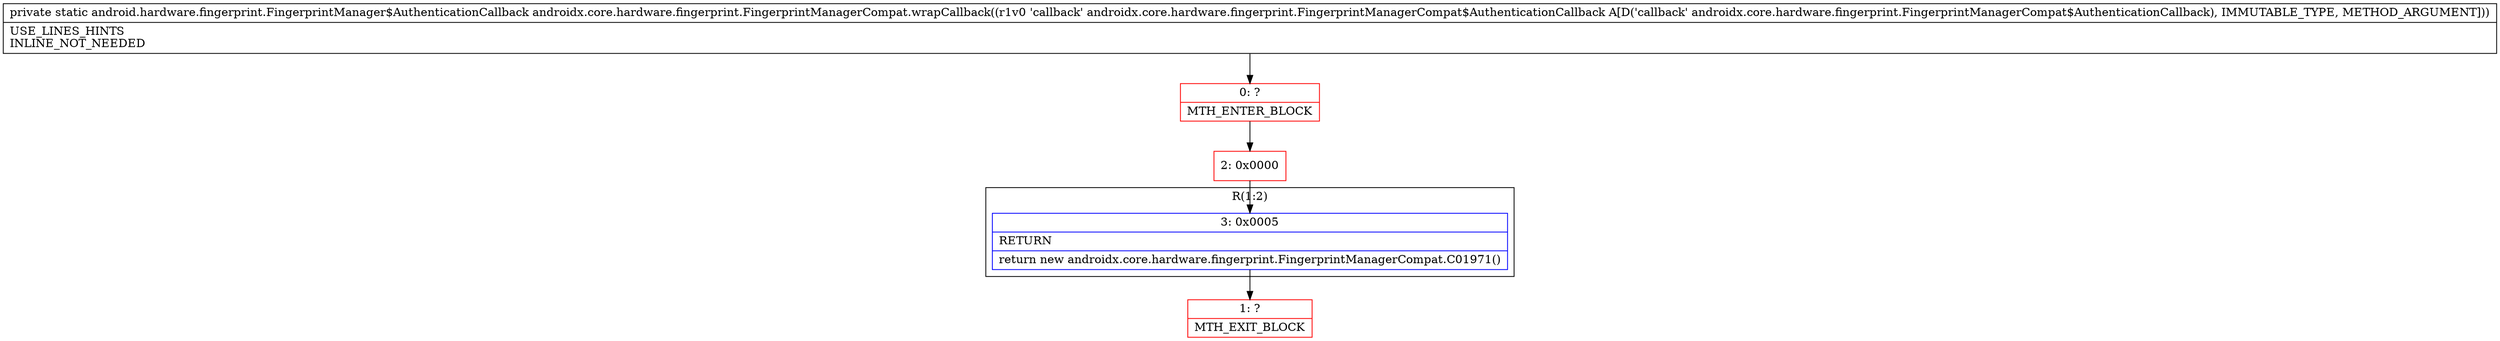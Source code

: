 digraph "CFG forandroidx.core.hardware.fingerprint.FingerprintManagerCompat.wrapCallback(Landroidx\/core\/hardware\/fingerprint\/FingerprintManagerCompat$AuthenticationCallback;)Landroid\/hardware\/fingerprint\/FingerprintManager$AuthenticationCallback;" {
subgraph cluster_Region_1926599839 {
label = "R(1:2)";
node [shape=record,color=blue];
Node_3 [shape=record,label="{3\:\ 0x0005|RETURN\l|return new androidx.core.hardware.fingerprint.FingerprintManagerCompat.C01971()\l}"];
}
Node_0 [shape=record,color=red,label="{0\:\ ?|MTH_ENTER_BLOCK\l}"];
Node_2 [shape=record,color=red,label="{2\:\ 0x0000}"];
Node_1 [shape=record,color=red,label="{1\:\ ?|MTH_EXIT_BLOCK\l}"];
MethodNode[shape=record,label="{private static android.hardware.fingerprint.FingerprintManager$AuthenticationCallback androidx.core.hardware.fingerprint.FingerprintManagerCompat.wrapCallback((r1v0 'callback' androidx.core.hardware.fingerprint.FingerprintManagerCompat$AuthenticationCallback A[D('callback' androidx.core.hardware.fingerprint.FingerprintManagerCompat$AuthenticationCallback), IMMUTABLE_TYPE, METHOD_ARGUMENT]))  | USE_LINES_HINTS\lINLINE_NOT_NEEDED\l}"];
MethodNode -> Node_0;Node_3 -> Node_1;
Node_0 -> Node_2;
Node_2 -> Node_3;
}

